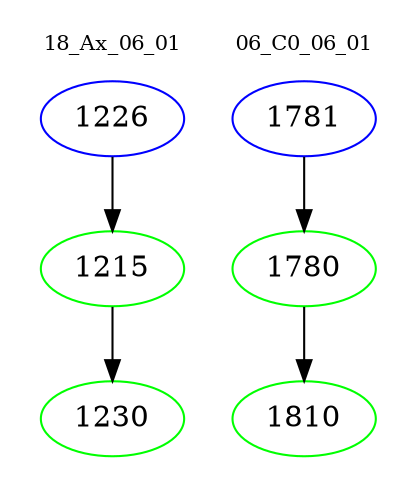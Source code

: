 digraph{
subgraph cluster_0 {
color = white
label = "18_Ax_06_01";
fontsize=10;
T0_1226 [label="1226", color="blue"]
T0_1226 -> T0_1215 [color="black"]
T0_1215 [label="1215", color="green"]
T0_1215 -> T0_1230 [color="black"]
T0_1230 [label="1230", color="green"]
}
subgraph cluster_1 {
color = white
label = "06_C0_06_01";
fontsize=10;
T1_1781 [label="1781", color="blue"]
T1_1781 -> T1_1780 [color="black"]
T1_1780 [label="1780", color="green"]
T1_1780 -> T1_1810 [color="black"]
T1_1810 [label="1810", color="green"]
}
}
